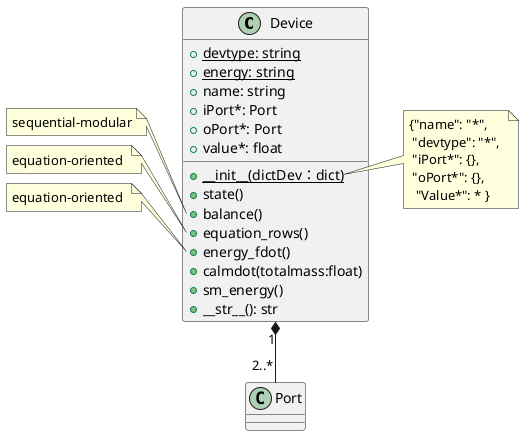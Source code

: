 @startuml
class Device{
    + {static} devtype: string 
    + {static} energy: string
    + name: string 
    + iPort*: Port
    + oPort*: Port
    + value*: float  
    + {static} __init__(dictDev：dict)
    + state()
    + balance()
    + equation_rows()
    + energy_fdot()
    + calmdot(totalmass:float)
    + sm_energy()
    +__str__(): str
}
note left of Device::balance
    sequential-modular
end note
note left of Device::equation_rows
    equation-oriented 
end note
note left of Device::energy_fdot
    equation-oriented 
end note
note right of Device::__init__
    {"name": "*",
     "devtype": "*", 
     "iPort*": {},
     "oPort*": {},
      "Value*": * }
end note
Device "1" *-- "2..*" Port 

@enduml